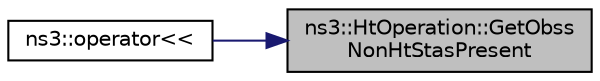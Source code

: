 digraph "ns3::HtOperation::GetObssNonHtStasPresent"
{
 // LATEX_PDF_SIZE
  edge [fontname="Helvetica",fontsize="10",labelfontname="Helvetica",labelfontsize="10"];
  node [fontname="Helvetica",fontsize="10",shape=record];
  rankdir="RL";
  Node1 [label="ns3::HtOperation::GetObss\lNonHtStasPresent",height=0.2,width=0.4,color="black", fillcolor="grey75", style="filled", fontcolor="black",tooltip="Return the OBSS non HT STAs present."];
  Node1 -> Node2 [dir="back",color="midnightblue",fontsize="10",style="solid",fontname="Helvetica"];
  Node2 [label="ns3::operator\<\<",height=0.2,width=0.4,color="black", fillcolor="white", style="filled",URL="$namespacens3.html#ae717a480741ca14507b3c209fae97878",tooltip="output stream output operator"];
}
